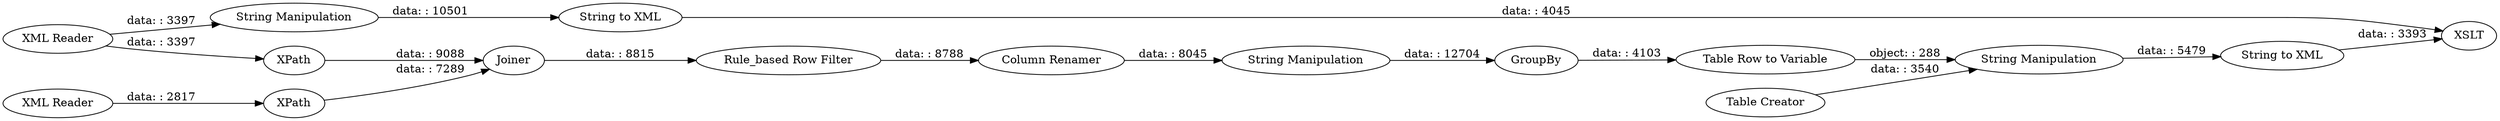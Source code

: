 digraph {
	"5748270361158800395_13" [label=GroupBy]
	"5748270361158800395_43" [label="Table Creator"]
	"5748270361158800395_22" [label="String Manipulation"]
	"5748270361158800395_15" [label="String Manipulation"]
	"5748270361158800395_42" [label="Column Renamer"]
	"5748270361158800395_41" [label=XPath]
	"5748270361158800395_40" [label="Rule_based Row Filter"]
	"5748270361158800395_14" [label="Table Row to Variable"]
	"5748270361158800395_17" [label="String Manipulation"]
	"5748270361158800395_16" [label="XML Reader"]
	"5748270361158800395_26" [label="XML Reader"]
	"5748270361158800395_3" [label=XSLT]
	"5748270361158800395_37" [label=XPath]
	"5748270361158800395_2" [label="String to XML"]
	"5748270361158800395_10" [label="String to XML"]
	"5748270361158800395_39" [label=Joiner]
	"5748270361158800395_15" -> "5748270361158800395_10" [label="data: : 5479"]
	"5748270361158800395_13" -> "5748270361158800395_14" [label="data: : 4103"]
	"5748270361158800395_22" -> "5748270361158800395_2" [label="data: : 10501"]
	"5748270361158800395_39" -> "5748270361158800395_40" [label="data: : 8815"]
	"5748270361158800395_10" -> "5748270361158800395_3" [label="data: : 3393"]
	"5748270361158800395_16" -> "5748270361158800395_22" [label="data: : 3397"]
	"5748270361158800395_14" -> "5748270361158800395_15" [label="object: : 288"]
	"5748270361158800395_16" -> "5748270361158800395_37" [label="data: : 3397"]
	"5748270361158800395_17" -> "5748270361158800395_13" [label="data: : 12704"]
	"5748270361158800395_40" -> "5748270361158800395_42" [label="data: : 8788"]
	"5748270361158800395_43" -> "5748270361158800395_15" [label="data: : 3540"]
	"5748270361158800395_37" -> "5748270361158800395_39" [label="data: : 9088"]
	"5748270361158800395_2" -> "5748270361158800395_3" [label="data: : 4045"]
	"5748270361158800395_26" -> "5748270361158800395_41" [label="data: : 2817"]
	"5748270361158800395_41" -> "5748270361158800395_39" [label="data: : 7289"]
	"5748270361158800395_42" -> "5748270361158800395_17" [label="data: : 8045"]
	rankdir=LR
}
